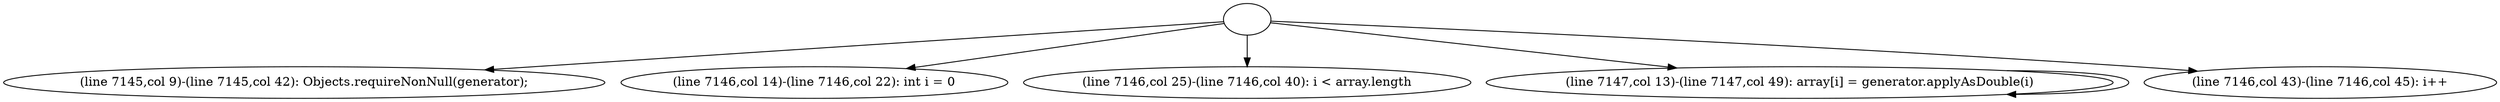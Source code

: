 digraph G {
  1 [ label="" ];
  2 [ label="(line 7145,col 9)-(line 7145,col 42): Objects.requireNonNull(generator);" ];
  3 [ label="(line 7146,col 14)-(line 7146,col 22): int i = 0" ];
  4 [ label="(line 7146,col 25)-(line 7146,col 40): i < array.length" ];
  5 [ label="(line 7147,col 13)-(line 7147,col 49): array[i] = generator.applyAsDouble(i)" ];
  6 [ label="(line 7146,col 43)-(line 7146,col 45): i++" ];
  1 -> 2;
  1 -> 3;
  1 -> 4;
  1 -> 5;
  1 -> 6;
  5 -> 5;
}

